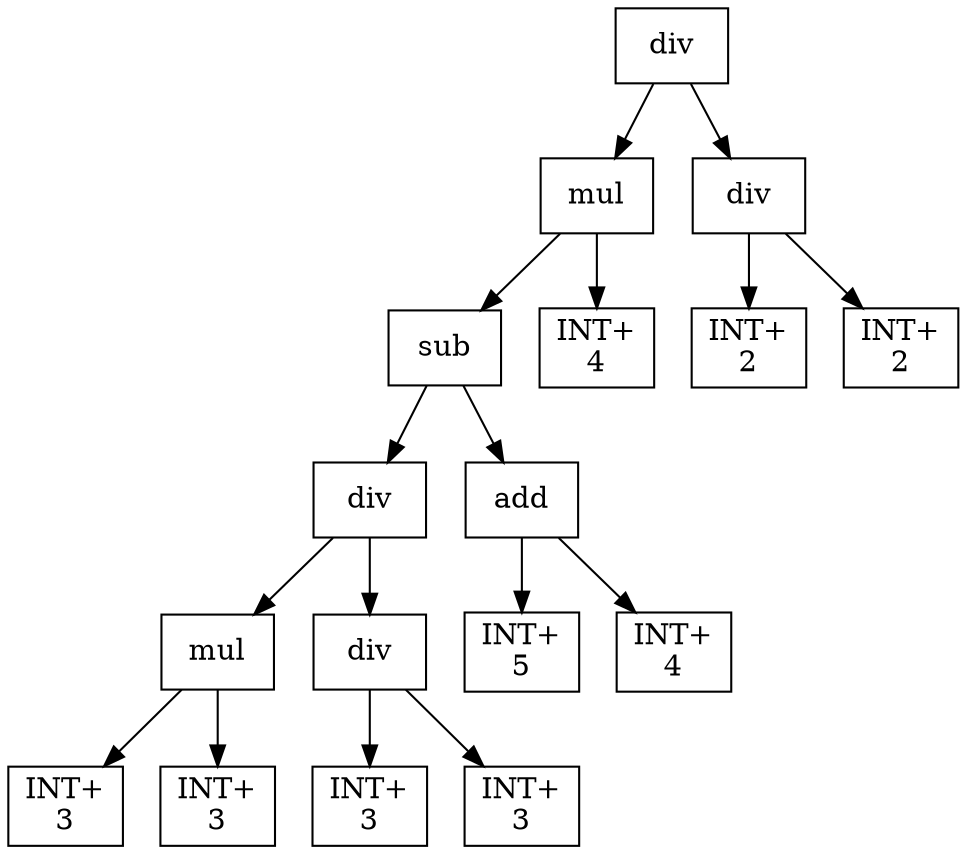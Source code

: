 digraph expr {
  node [shape=box];
  n1 [label="div"];
  n2 [label="mul"];
  n3 [label="sub"];
  n4 [label="div"];
  n5 [label="mul"];
  n6 [label="INT+\n3"];
  n7 [label="INT+\n3"];
  n5 -> n6;
  n5 -> n7;
  n8 [label="div"];
  n9 [label="INT+\n3"];
  n10 [label="INT+\n3"];
  n8 -> n9;
  n8 -> n10;
  n4 -> n5;
  n4 -> n8;
  n11 [label="add"];
  n12 [label="INT+\n5"];
  n13 [label="INT+\n4"];
  n11 -> n12;
  n11 -> n13;
  n3 -> n4;
  n3 -> n11;
  n14 [label="INT+\n4"];
  n2 -> n3;
  n2 -> n14;
  n15 [label="div"];
  n16 [label="INT+\n2"];
  n17 [label="INT+\n2"];
  n15 -> n16;
  n15 -> n17;
  n1 -> n2;
  n1 -> n15;
}
